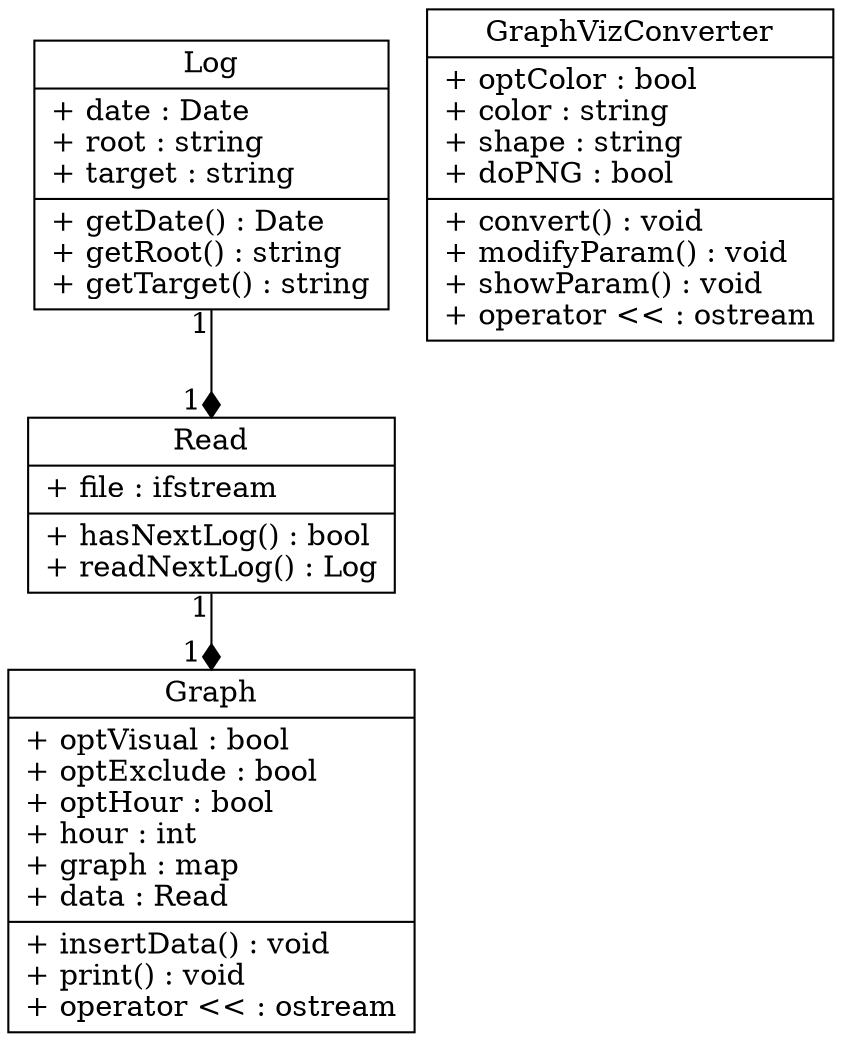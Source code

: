 digraph UML
{
	Read
	[
		label =
			"{
				Read
			|
				+ file : ifstream\l
			|
				+ hasNextLog()  : bool\l
				+ readNextLog() : Log\l
			}",
		shape=record
	]

	Log
	[
		label =
			"{
				Log
			|
				+ date   : Date\l
				+ root   : string\l
				+ target : string\l

			|
				+ getDate()   : Date\l
				+ getRoot()   : string\l
				+ getTarget() : string\l
			}",
		shape=record
	]

	Graph1
	[
		label =
			"{
				Graph
			|
				+ optVisual  : bool \l
				+ optExclude : bool\l
				+ optHour    : bool\l
				+ hour       : int\l
				+ graph      : map\l
				+ data       : Read\l
			|
				+ insertData()  : void\l
				+ print()       : void\l
				+ operator \<\< : ostream\l
			}",
		shape=record
	]

	GraphVizConverter
	[
		label =
			"{
				GraphVizConverter
			|
				+ optColor : bool \l
				+ color    : string\l
				+ shape    : string\l
				+ doPNG    : bool\l
			|
				+ convert()     : void\l
				+ modifyParam() : void\l
				+ showParam()   : void\l
				+ operator \<\< : ostream\l
			}",
		shape=record
	]

	Log -> Read
	[
		arrowhead=diamond,
		taillabel=1,
		headlabel="1 "
	]

	Read -> Graph1
	[
		arrowhead=diamond,
		taillabel=1,
		headlabel="1 "
	]
}
